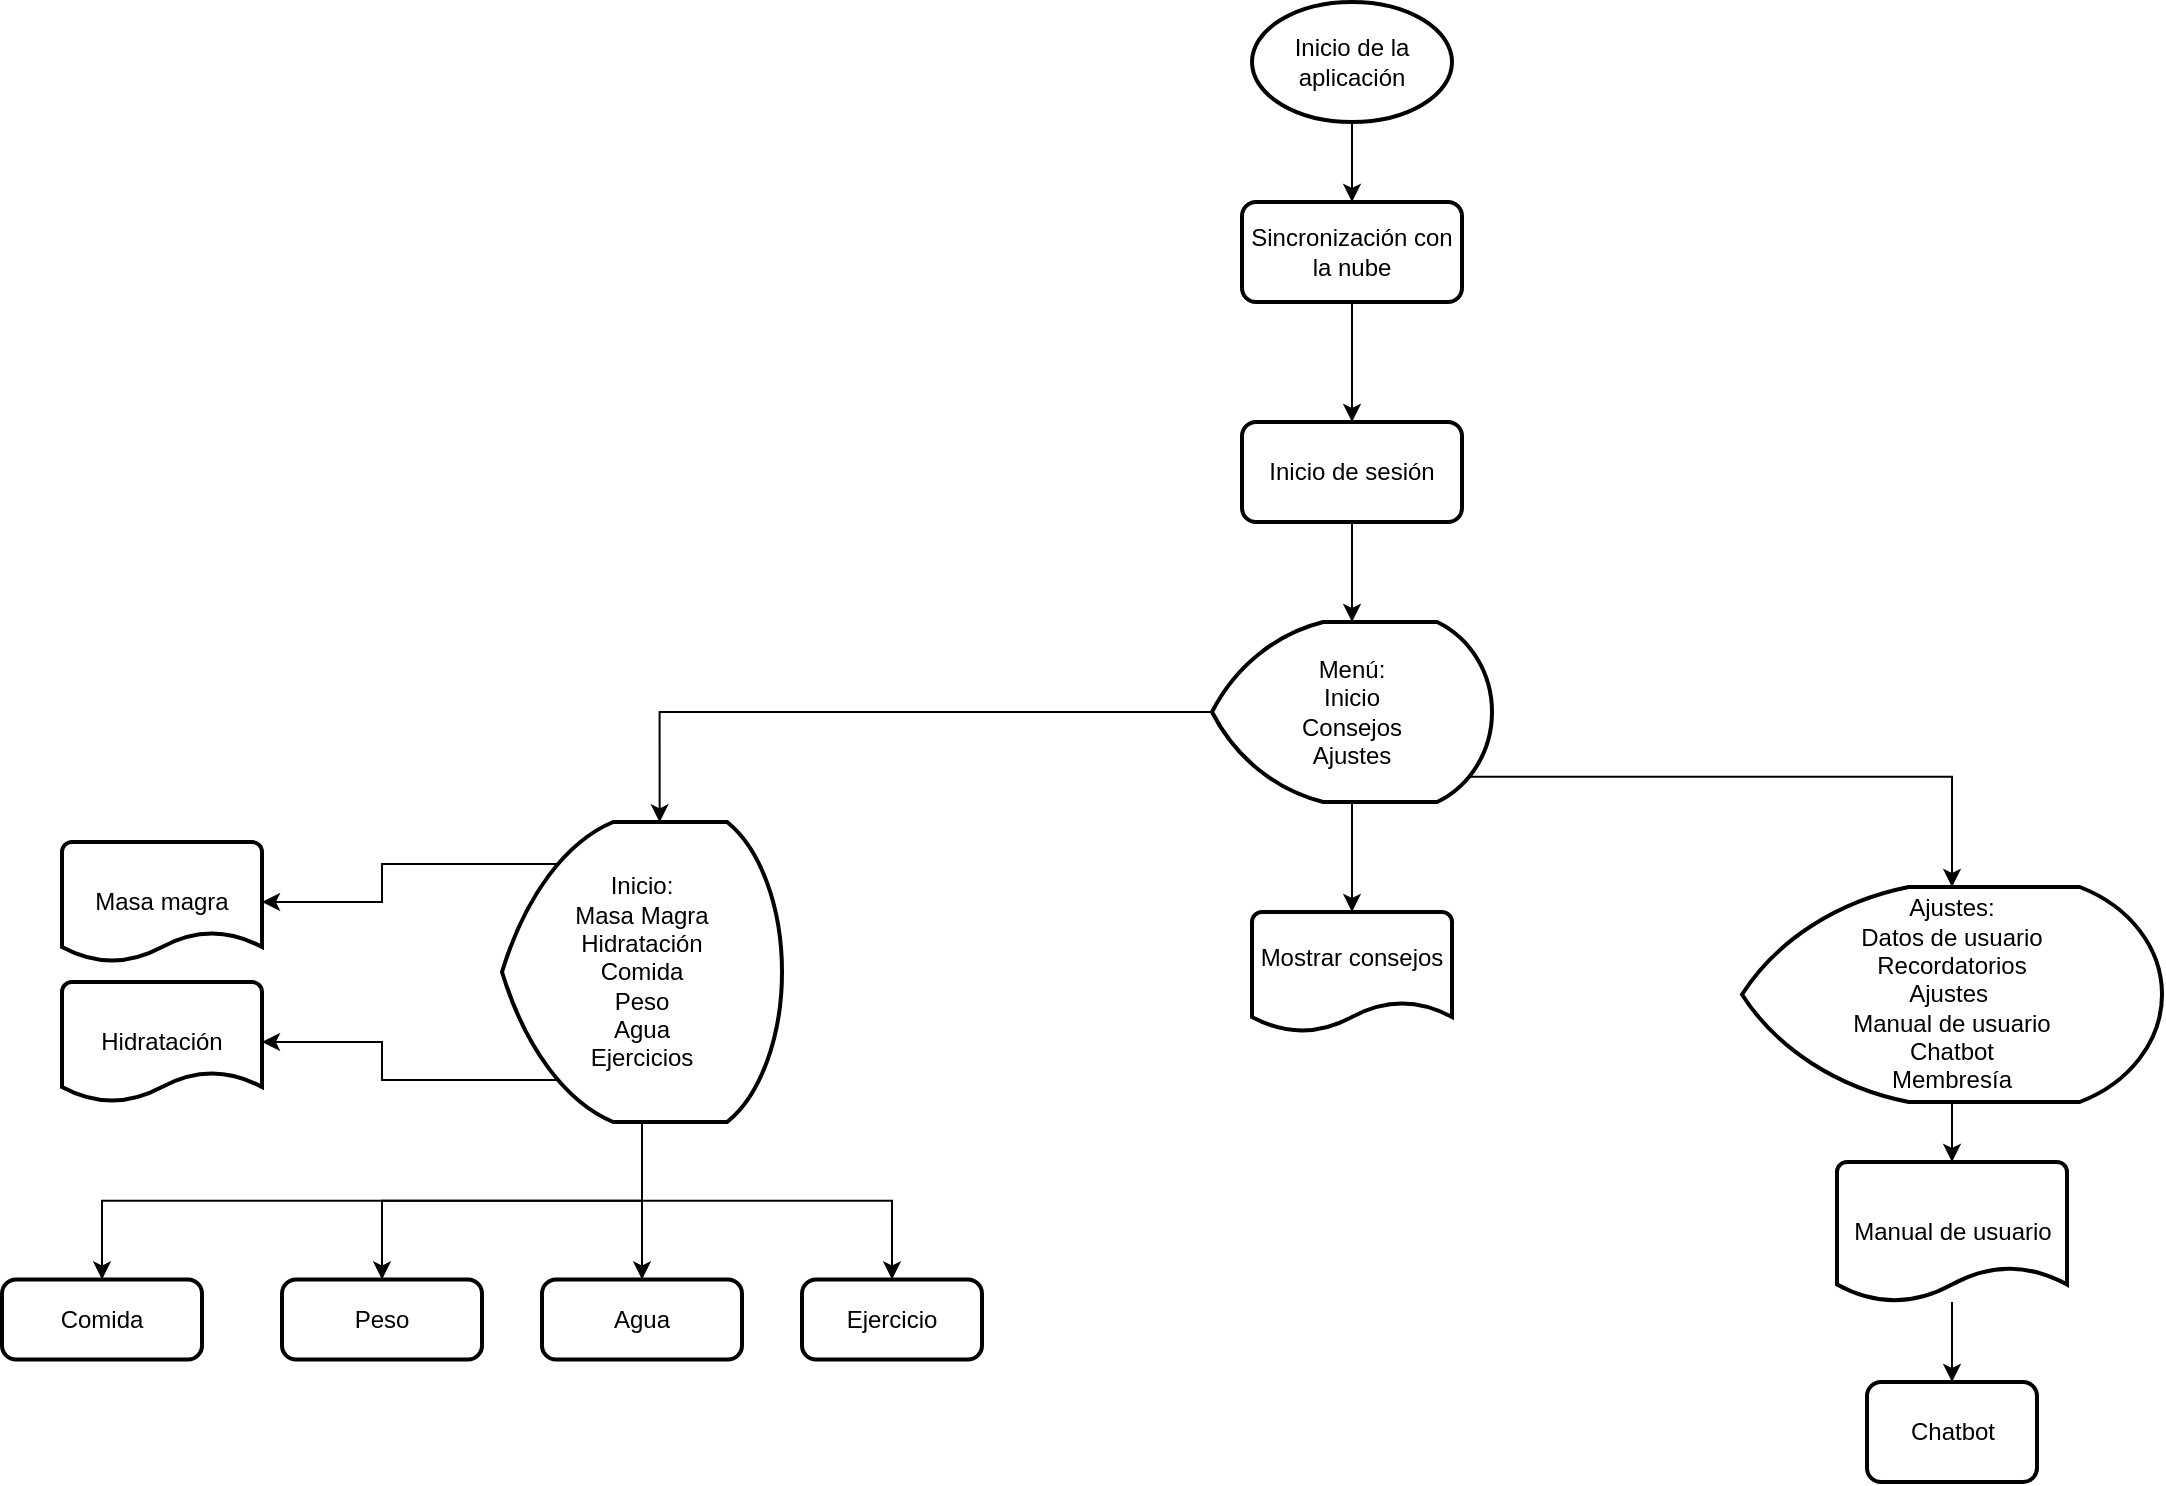 <mxfile version="15.7.0" type="github">
  <diagram id="03ZAokcntrlKChbKRNU_" name="Page-1">
    <mxGraphModel dx="1635" dy="908" grid="1" gridSize="10" guides="1" tooltips="1" connect="1" arrows="1" fold="1" page="1" pageScale="1" pageWidth="1700" pageHeight="1100" math="0" shadow="0">
      <root>
        <mxCell id="0" />
        <mxCell id="1" parent="0" />
        <mxCell id="AI65t0Lun6rir1HkQO0F-37" style="edgeStyle=orthogonalEdgeStyle;rounded=0;orthogonalLoop=1;jettySize=auto;html=1;exitX=0.5;exitY=1;exitDx=0;exitDy=0;exitPerimeter=0;entryX=0.5;entryY=0;entryDx=0;entryDy=0;" edge="1" parent="1" source="AI65t0Lun6rir1HkQO0F-2" target="AI65t0Lun6rir1HkQO0F-4">
          <mxGeometry relative="1" as="geometry" />
        </mxCell>
        <mxCell id="AI65t0Lun6rir1HkQO0F-2" value="Inicio de la aplicación" style="strokeWidth=2;html=1;shape=mxgraph.flowchart.start_1;whiteSpace=wrap;" vertex="1" parent="1">
          <mxGeometry x="765" y="30" width="100" height="60" as="geometry" />
        </mxCell>
        <mxCell id="AI65t0Lun6rir1HkQO0F-40" value="" style="edgeStyle=orthogonalEdgeStyle;rounded=0;orthogonalLoop=1;jettySize=auto;html=1;" edge="1" parent="1" source="AI65t0Lun6rir1HkQO0F-3" target="AI65t0Lun6rir1HkQO0F-5">
          <mxGeometry relative="1" as="geometry" />
        </mxCell>
        <mxCell id="AI65t0Lun6rir1HkQO0F-3" value="Inicio de sesión" style="rounded=1;whiteSpace=wrap;html=1;absoluteArcSize=1;arcSize=14;strokeWidth=2;" vertex="1" parent="1">
          <mxGeometry x="760" y="240" width="110" height="50" as="geometry" />
        </mxCell>
        <mxCell id="AI65t0Lun6rir1HkQO0F-38" style="edgeStyle=orthogonalEdgeStyle;rounded=0;orthogonalLoop=1;jettySize=auto;html=1;exitX=0.5;exitY=1;exitDx=0;exitDy=0;entryX=0.5;entryY=0;entryDx=0;entryDy=0;" edge="1" parent="1" source="AI65t0Lun6rir1HkQO0F-4" target="AI65t0Lun6rir1HkQO0F-3">
          <mxGeometry relative="1" as="geometry" />
        </mxCell>
        <mxCell id="AI65t0Lun6rir1HkQO0F-4" value="Sincronización con la nube" style="rounded=1;whiteSpace=wrap;html=1;absoluteArcSize=1;arcSize=14;strokeWidth=2;" vertex="1" parent="1">
          <mxGeometry x="760" y="130" width="110" height="50" as="geometry" />
        </mxCell>
        <mxCell id="AI65t0Lun6rir1HkQO0F-24" style="edgeStyle=orthogonalEdgeStyle;rounded=0;orthogonalLoop=1;jettySize=auto;html=1;exitX=0;exitY=0.5;exitDx=0;exitDy=0;exitPerimeter=0;entryX=0.563;entryY=0.001;entryDx=0;entryDy=0;entryPerimeter=0;" edge="1" parent="1" source="AI65t0Lun6rir1HkQO0F-5" target="AI65t0Lun6rir1HkQO0F-12">
          <mxGeometry relative="1" as="geometry" />
        </mxCell>
        <mxCell id="AI65t0Lun6rir1HkQO0F-26" style="edgeStyle=orthogonalEdgeStyle;rounded=0;orthogonalLoop=1;jettySize=auto;html=1;exitX=0.5;exitY=1;exitDx=0;exitDy=0;exitPerimeter=0;" edge="1" parent="1" source="AI65t0Lun6rir1HkQO0F-5" target="AI65t0Lun6rir1HkQO0F-9">
          <mxGeometry relative="1" as="geometry" />
        </mxCell>
        <mxCell id="AI65t0Lun6rir1HkQO0F-27" style="edgeStyle=orthogonalEdgeStyle;rounded=0;orthogonalLoop=1;jettySize=auto;html=1;exitX=0.92;exitY=0.86;exitDx=0;exitDy=0;exitPerimeter=0;" edge="1" parent="1" source="AI65t0Lun6rir1HkQO0F-5" target="AI65t0Lun6rir1HkQO0F-10">
          <mxGeometry relative="1" as="geometry" />
        </mxCell>
        <mxCell id="AI65t0Lun6rir1HkQO0F-5" value="Menú:&lt;br&gt;Inicio&lt;br&gt;Consejos&lt;br&gt;Ajustes" style="strokeWidth=2;html=1;shape=mxgraph.flowchart.display;whiteSpace=wrap;" vertex="1" parent="1">
          <mxGeometry x="745" y="340" width="140" height="90" as="geometry" />
        </mxCell>
        <mxCell id="AI65t0Lun6rir1HkQO0F-9" value="Mostrar consejos&lt;br&gt;&amp;nbsp;" style="strokeWidth=2;html=1;shape=mxgraph.flowchart.document2;whiteSpace=wrap;size=0.25;" vertex="1" parent="1">
          <mxGeometry x="765" y="485" width="100" height="60" as="geometry" />
        </mxCell>
        <mxCell id="AI65t0Lun6rir1HkQO0F-41" style="edgeStyle=orthogonalEdgeStyle;rounded=0;orthogonalLoop=1;jettySize=auto;html=1;exitX=0.5;exitY=1;exitDx=0;exitDy=0;exitPerimeter=0;" edge="1" parent="1" source="AI65t0Lun6rir1HkQO0F-10" target="AI65t0Lun6rir1HkQO0F-13">
          <mxGeometry relative="1" as="geometry" />
        </mxCell>
        <mxCell id="AI65t0Lun6rir1HkQO0F-10" value="Ajustes:&lt;br&gt;Datos de usuario&lt;br&gt;Recordatorios&lt;br&gt;Ajustes&amp;nbsp;&lt;br&gt;Manual de usuario&lt;br&gt;Chatbot&lt;br&gt;Membresía" style="strokeWidth=2;html=1;shape=mxgraph.flowchart.display;whiteSpace=wrap;" vertex="1" parent="1">
          <mxGeometry x="1010" y="472.5" width="210" height="107.5" as="geometry" />
        </mxCell>
        <mxCell id="AI65t0Lun6rir1HkQO0F-29" style="edgeStyle=orthogonalEdgeStyle;rounded=0;orthogonalLoop=1;jettySize=auto;html=1;exitX=0.2;exitY=0.14;exitDx=0;exitDy=0;exitPerimeter=0;entryX=1;entryY=0.5;entryDx=0;entryDy=0;entryPerimeter=0;" edge="1" parent="1" source="AI65t0Lun6rir1HkQO0F-12" target="AI65t0Lun6rir1HkQO0F-16">
          <mxGeometry relative="1" as="geometry" />
        </mxCell>
        <mxCell id="AI65t0Lun6rir1HkQO0F-30" style="edgeStyle=orthogonalEdgeStyle;rounded=0;orthogonalLoop=1;jettySize=auto;html=1;exitX=0.2;exitY=0.86;exitDx=0;exitDy=0;exitPerimeter=0;entryX=1;entryY=0.5;entryDx=0;entryDy=0;entryPerimeter=0;" edge="1" parent="1" source="AI65t0Lun6rir1HkQO0F-12" target="AI65t0Lun6rir1HkQO0F-17">
          <mxGeometry relative="1" as="geometry" />
        </mxCell>
        <mxCell id="AI65t0Lun6rir1HkQO0F-31" style="edgeStyle=orthogonalEdgeStyle;rounded=0;orthogonalLoop=1;jettySize=auto;html=1;exitX=0.5;exitY=1;exitDx=0;exitDy=0;exitPerimeter=0;entryX=0.5;entryY=0;entryDx=0;entryDy=0;" edge="1" parent="1" source="AI65t0Lun6rir1HkQO0F-12" target="AI65t0Lun6rir1HkQO0F-18">
          <mxGeometry relative="1" as="geometry" />
        </mxCell>
        <mxCell id="AI65t0Lun6rir1HkQO0F-32" style="edgeStyle=orthogonalEdgeStyle;rounded=0;orthogonalLoop=1;jettySize=auto;html=1;exitX=0.5;exitY=1;exitDx=0;exitDy=0;exitPerimeter=0;entryX=0.5;entryY=0;entryDx=0;entryDy=0;" edge="1" parent="1" source="AI65t0Lun6rir1HkQO0F-12" target="AI65t0Lun6rir1HkQO0F-19">
          <mxGeometry relative="1" as="geometry" />
        </mxCell>
        <mxCell id="AI65t0Lun6rir1HkQO0F-33" style="edgeStyle=orthogonalEdgeStyle;rounded=0;orthogonalLoop=1;jettySize=auto;html=1;exitX=0.5;exitY=1;exitDx=0;exitDy=0;exitPerimeter=0;entryX=0.5;entryY=0;entryDx=0;entryDy=0;" edge="1" parent="1" source="AI65t0Lun6rir1HkQO0F-12" target="AI65t0Lun6rir1HkQO0F-20">
          <mxGeometry relative="1" as="geometry" />
        </mxCell>
        <mxCell id="AI65t0Lun6rir1HkQO0F-35" style="edgeStyle=orthogonalEdgeStyle;rounded=0;orthogonalLoop=1;jettySize=auto;html=1;exitX=0.5;exitY=1;exitDx=0;exitDy=0;exitPerimeter=0;" edge="1" parent="1" source="AI65t0Lun6rir1HkQO0F-12" target="AI65t0Lun6rir1HkQO0F-22">
          <mxGeometry relative="1" as="geometry" />
        </mxCell>
        <mxCell id="AI65t0Lun6rir1HkQO0F-12" value="Inicio:&lt;br&gt;Masa Magra&lt;br&gt;Hidratación&lt;br&gt;Comida&lt;br&gt;Peso&lt;br&gt;Agua&lt;br&gt;Ejercicios" style="strokeWidth=2;html=1;shape=mxgraph.flowchart.display;whiteSpace=wrap;" vertex="1" parent="1">
          <mxGeometry x="390" y="440" width="140" height="150" as="geometry" />
        </mxCell>
        <mxCell id="AI65t0Lun6rir1HkQO0F-42" value="" style="edgeStyle=orthogonalEdgeStyle;rounded=0;orthogonalLoop=1;jettySize=auto;html=1;" edge="1" parent="1" source="AI65t0Lun6rir1HkQO0F-13" target="AI65t0Lun6rir1HkQO0F-15">
          <mxGeometry relative="1" as="geometry" />
        </mxCell>
        <mxCell id="AI65t0Lun6rir1HkQO0F-13" value="Manual de usuario" style="strokeWidth=2;html=1;shape=mxgraph.flowchart.document2;whiteSpace=wrap;size=0.25;" vertex="1" parent="1">
          <mxGeometry x="1057.5" y="610" width="115" height="70" as="geometry" />
        </mxCell>
        <mxCell id="AI65t0Lun6rir1HkQO0F-15" value="Chatbot" style="rounded=1;whiteSpace=wrap;html=1;absoluteArcSize=1;arcSize=14;strokeWidth=2;" vertex="1" parent="1">
          <mxGeometry x="1072.5" y="720" width="85" height="50" as="geometry" />
        </mxCell>
        <mxCell id="AI65t0Lun6rir1HkQO0F-16" value="Masa magra" style="strokeWidth=2;html=1;shape=mxgraph.flowchart.document2;whiteSpace=wrap;size=0.25;" vertex="1" parent="1">
          <mxGeometry x="170" y="450" width="100" height="60" as="geometry" />
        </mxCell>
        <mxCell id="AI65t0Lun6rir1HkQO0F-17" value="Hidratación" style="strokeWidth=2;html=1;shape=mxgraph.flowchart.document2;whiteSpace=wrap;size=0.25;" vertex="1" parent="1">
          <mxGeometry x="170" y="520" width="100" height="60" as="geometry" />
        </mxCell>
        <mxCell id="AI65t0Lun6rir1HkQO0F-18" value="Comida" style="rounded=1;whiteSpace=wrap;html=1;absoluteArcSize=1;arcSize=14;strokeWidth=2;" vertex="1" parent="1">
          <mxGeometry x="140" y="668.75" width="100" height="40" as="geometry" />
        </mxCell>
        <mxCell id="AI65t0Lun6rir1HkQO0F-19" value="Peso" style="rounded=1;whiteSpace=wrap;html=1;absoluteArcSize=1;arcSize=14;strokeWidth=2;" vertex="1" parent="1">
          <mxGeometry x="280" y="668.75" width="100" height="40" as="geometry" />
        </mxCell>
        <mxCell id="AI65t0Lun6rir1HkQO0F-20" value="Agua" style="rounded=1;whiteSpace=wrap;html=1;absoluteArcSize=1;arcSize=14;strokeWidth=2;" vertex="1" parent="1">
          <mxGeometry x="410" y="668.75" width="100" height="40" as="geometry" />
        </mxCell>
        <mxCell id="AI65t0Lun6rir1HkQO0F-22" value="Ejercicio" style="rounded=1;whiteSpace=wrap;html=1;absoluteArcSize=1;arcSize=14;strokeWidth=2;" vertex="1" parent="1">
          <mxGeometry x="540" y="668.75" width="90" height="40" as="geometry" />
        </mxCell>
      </root>
    </mxGraphModel>
  </diagram>
</mxfile>
